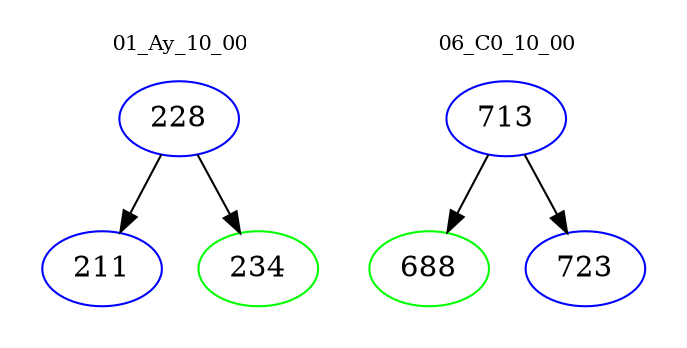 digraph{
subgraph cluster_0 {
color = white
label = "01_Ay_10_00";
fontsize=10;
T0_228 [label="228", color="blue"]
T0_228 -> T0_211 [color="black"]
T0_211 [label="211", color="blue"]
T0_228 -> T0_234 [color="black"]
T0_234 [label="234", color="green"]
}
subgraph cluster_1 {
color = white
label = "06_C0_10_00";
fontsize=10;
T1_713 [label="713", color="blue"]
T1_713 -> T1_688 [color="black"]
T1_688 [label="688", color="green"]
T1_713 -> T1_723 [color="black"]
T1_723 [label="723", color="blue"]
}
}
